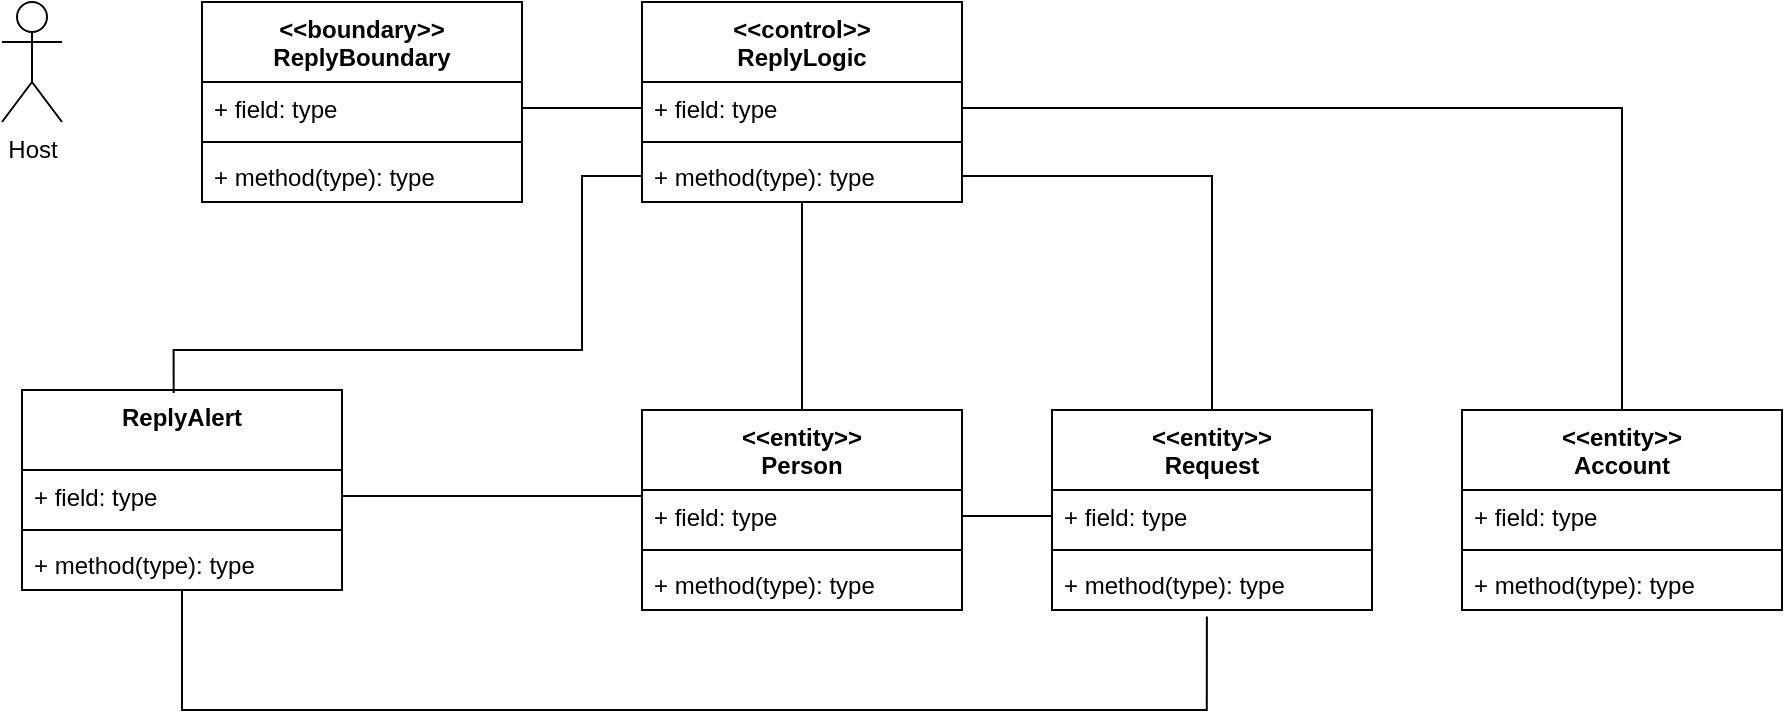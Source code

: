 <mxfile version="13.11.0" type="github">
  <diagram id="I4sv7tIGlpgkFSih3LvB" name="Page-1">
    <mxGraphModel dx="981" dy="554" grid="1" gridSize="10" guides="1" tooltips="1" connect="1" arrows="1" fold="1" page="1" pageScale="1" pageWidth="1169" pageHeight="827" math="0" shadow="0">
      <root>
        <mxCell id="0" />
        <mxCell id="1" parent="0" />
        <mxCell id="y05iokxDmg_Y2kvJ0-WN-1" value="&lt;&lt;entity&gt;&gt;&#xa;Request" style="swimlane;fontStyle=1;align=center;verticalAlign=top;childLayout=stackLayout;horizontal=1;startSize=40;horizontalStack=0;resizeParent=1;resizeParentMax=0;resizeLast=0;collapsible=1;marginBottom=0;" parent="1" vertex="1">
          <mxGeometry x="585" y="280" width="160" height="100" as="geometry" />
        </mxCell>
        <mxCell id="y05iokxDmg_Y2kvJ0-WN-2" value="+ field: type" style="text;strokeColor=none;fillColor=none;align=left;verticalAlign=top;spacingLeft=4;spacingRight=4;overflow=hidden;rotatable=0;points=[[0,0.5],[1,0.5]];portConstraint=eastwest;" parent="y05iokxDmg_Y2kvJ0-WN-1" vertex="1">
          <mxGeometry y="40" width="160" height="26" as="geometry" />
        </mxCell>
        <mxCell id="y05iokxDmg_Y2kvJ0-WN-3" value="" style="line;strokeWidth=1;fillColor=none;align=left;verticalAlign=middle;spacingTop=-1;spacingLeft=3;spacingRight=3;rotatable=0;labelPosition=right;points=[];portConstraint=eastwest;" parent="y05iokxDmg_Y2kvJ0-WN-1" vertex="1">
          <mxGeometry y="66" width="160" height="8" as="geometry" />
        </mxCell>
        <mxCell id="y05iokxDmg_Y2kvJ0-WN-4" value="+ method(type): type" style="text;strokeColor=none;fillColor=none;align=left;verticalAlign=top;spacingLeft=4;spacingRight=4;overflow=hidden;rotatable=0;points=[[0,0.5],[1,0.5]];portConstraint=eastwest;" parent="y05iokxDmg_Y2kvJ0-WN-1" vertex="1">
          <mxGeometry y="74" width="160" height="26" as="geometry" />
        </mxCell>
        <mxCell id="y05iokxDmg_Y2kvJ0-WN-5" value="&lt;&lt;control&gt;&gt;&#xa;ReplyLogic" style="swimlane;fontStyle=1;align=center;verticalAlign=top;childLayout=stackLayout;horizontal=1;startSize=40;horizontalStack=0;resizeParent=1;resizeParentMax=0;resizeLast=0;collapsible=1;marginBottom=0;" parent="1" vertex="1">
          <mxGeometry x="380" y="76" width="160" height="100" as="geometry" />
        </mxCell>
        <mxCell id="y05iokxDmg_Y2kvJ0-WN-6" value="+ field: type" style="text;strokeColor=none;fillColor=none;align=left;verticalAlign=top;spacingLeft=4;spacingRight=4;overflow=hidden;rotatable=0;points=[[0,0.5],[1,0.5]];portConstraint=eastwest;" parent="y05iokxDmg_Y2kvJ0-WN-5" vertex="1">
          <mxGeometry y="40" width="160" height="26" as="geometry" />
        </mxCell>
        <mxCell id="y05iokxDmg_Y2kvJ0-WN-7" value="" style="line;strokeWidth=1;fillColor=none;align=left;verticalAlign=middle;spacingTop=-1;spacingLeft=3;spacingRight=3;rotatable=0;labelPosition=right;points=[];portConstraint=eastwest;" parent="y05iokxDmg_Y2kvJ0-WN-5" vertex="1">
          <mxGeometry y="66" width="160" height="8" as="geometry" />
        </mxCell>
        <mxCell id="y05iokxDmg_Y2kvJ0-WN-8" value="+ method(type): type" style="text;strokeColor=none;fillColor=none;align=left;verticalAlign=top;spacingLeft=4;spacingRight=4;overflow=hidden;rotatable=0;points=[[0,0.5],[1,0.5]];portConstraint=eastwest;" parent="y05iokxDmg_Y2kvJ0-WN-5" vertex="1">
          <mxGeometry y="74" width="160" height="26" as="geometry" />
        </mxCell>
        <mxCell id="y05iokxDmg_Y2kvJ0-WN-9" value="&lt;&lt;boundary&gt;&gt;&#xa;ReplyBoundary" style="swimlane;fontStyle=1;align=center;verticalAlign=top;childLayout=stackLayout;horizontal=1;startSize=40;horizontalStack=0;resizeParent=1;resizeParentMax=0;resizeLast=0;collapsible=1;marginBottom=0;" parent="1" vertex="1">
          <mxGeometry x="160" y="76" width="160" height="100" as="geometry" />
        </mxCell>
        <mxCell id="y05iokxDmg_Y2kvJ0-WN-10" value="+ field: type" style="text;strokeColor=none;fillColor=none;align=left;verticalAlign=top;spacingLeft=4;spacingRight=4;overflow=hidden;rotatable=0;points=[[0,0.5],[1,0.5]];portConstraint=eastwest;" parent="y05iokxDmg_Y2kvJ0-WN-9" vertex="1">
          <mxGeometry y="40" width="160" height="26" as="geometry" />
        </mxCell>
        <mxCell id="y05iokxDmg_Y2kvJ0-WN-11" value="" style="line;strokeWidth=1;fillColor=none;align=left;verticalAlign=middle;spacingTop=-1;spacingLeft=3;spacingRight=3;rotatable=0;labelPosition=right;points=[];portConstraint=eastwest;" parent="y05iokxDmg_Y2kvJ0-WN-9" vertex="1">
          <mxGeometry y="66" width="160" height="8" as="geometry" />
        </mxCell>
        <mxCell id="y05iokxDmg_Y2kvJ0-WN-12" value="+ method(type): type" style="text;strokeColor=none;fillColor=none;align=left;verticalAlign=top;spacingLeft=4;spacingRight=4;overflow=hidden;rotatable=0;points=[[0,0.5],[1,0.5]];portConstraint=eastwest;" parent="y05iokxDmg_Y2kvJ0-WN-9" vertex="1">
          <mxGeometry y="74" width="160" height="26" as="geometry" />
        </mxCell>
        <mxCell id="fzKTcAtBy9YRwakCaVTD-1" value="Host" style="shape=umlActor;verticalLabelPosition=bottom;verticalAlign=top;html=1;outlineConnect=0;" vertex="1" parent="1">
          <mxGeometry x="60" y="76" width="30" height="60" as="geometry" />
        </mxCell>
        <mxCell id="fzKTcAtBy9YRwakCaVTD-21" style="edgeStyle=orthogonalEdgeStyle;rounded=0;orthogonalLoop=1;jettySize=auto;html=1;exitX=0.5;exitY=0;exitDx=0;exitDy=0;endArrow=none;endFill=0;" edge="1" parent="1" source="fzKTcAtBy9YRwakCaVTD-2" target="y05iokxDmg_Y2kvJ0-WN-6">
          <mxGeometry relative="1" as="geometry" />
        </mxCell>
        <mxCell id="fzKTcAtBy9YRwakCaVTD-2" value="&lt;&lt;entity&gt;&gt;&#xa;Account" style="swimlane;fontStyle=1;align=center;verticalAlign=top;childLayout=stackLayout;horizontal=1;startSize=40;horizontalStack=0;resizeParent=1;resizeParentMax=0;resizeLast=0;collapsible=1;marginBottom=0;" vertex="1" parent="1">
          <mxGeometry x="790" y="280" width="160" height="100" as="geometry" />
        </mxCell>
        <mxCell id="fzKTcAtBy9YRwakCaVTD-3" value="+ field: type" style="text;strokeColor=none;fillColor=none;align=left;verticalAlign=top;spacingLeft=4;spacingRight=4;overflow=hidden;rotatable=0;points=[[0,0.5],[1,0.5]];portConstraint=eastwest;" vertex="1" parent="fzKTcAtBy9YRwakCaVTD-2">
          <mxGeometry y="40" width="160" height="26" as="geometry" />
        </mxCell>
        <mxCell id="fzKTcAtBy9YRwakCaVTD-4" value="" style="line;strokeWidth=1;fillColor=none;align=left;verticalAlign=middle;spacingTop=-1;spacingLeft=3;spacingRight=3;rotatable=0;labelPosition=right;points=[];portConstraint=eastwest;" vertex="1" parent="fzKTcAtBy9YRwakCaVTD-2">
          <mxGeometry y="66" width="160" height="8" as="geometry" />
        </mxCell>
        <mxCell id="fzKTcAtBy9YRwakCaVTD-5" value="+ method(type): type" style="text;strokeColor=none;fillColor=none;align=left;verticalAlign=top;spacingLeft=4;spacingRight=4;overflow=hidden;rotatable=0;points=[[0,0.5],[1,0.5]];portConstraint=eastwest;" vertex="1" parent="fzKTcAtBy9YRwakCaVTD-2">
          <mxGeometry y="74" width="160" height="26" as="geometry" />
        </mxCell>
        <mxCell id="fzKTcAtBy9YRwakCaVTD-19" style="edgeStyle=orthogonalEdgeStyle;rounded=0;orthogonalLoop=1;jettySize=auto;html=1;exitX=0.5;exitY=0;exitDx=0;exitDy=0;endArrow=none;endFill=0;" edge="1" parent="1" source="fzKTcAtBy9YRwakCaVTD-6" target="y05iokxDmg_Y2kvJ0-WN-5">
          <mxGeometry relative="1" as="geometry" />
        </mxCell>
        <mxCell id="fzKTcAtBy9YRwakCaVTD-6" value="&lt;&lt;entity&gt;&gt;&#xa;Person" style="swimlane;fontStyle=1;align=center;verticalAlign=top;childLayout=stackLayout;horizontal=1;startSize=40;horizontalStack=0;resizeParent=1;resizeParentMax=0;resizeLast=0;collapsible=1;marginBottom=0;" vertex="1" parent="1">
          <mxGeometry x="380" y="280" width="160" height="100" as="geometry" />
        </mxCell>
        <mxCell id="fzKTcAtBy9YRwakCaVTD-7" value="+ field: type" style="text;strokeColor=none;fillColor=none;align=left;verticalAlign=top;spacingLeft=4;spacingRight=4;overflow=hidden;rotatable=0;points=[[0,0.5],[1,0.5]];portConstraint=eastwest;" vertex="1" parent="fzKTcAtBy9YRwakCaVTD-6">
          <mxGeometry y="40" width="160" height="26" as="geometry" />
        </mxCell>
        <mxCell id="fzKTcAtBy9YRwakCaVTD-8" value="" style="line;strokeWidth=1;fillColor=none;align=left;verticalAlign=middle;spacingTop=-1;spacingLeft=3;spacingRight=3;rotatable=0;labelPosition=right;points=[];portConstraint=eastwest;" vertex="1" parent="fzKTcAtBy9YRwakCaVTD-6">
          <mxGeometry y="66" width="160" height="8" as="geometry" />
        </mxCell>
        <mxCell id="fzKTcAtBy9YRwakCaVTD-9" value="+ method(type): type" style="text;strokeColor=none;fillColor=none;align=left;verticalAlign=top;spacingLeft=4;spacingRight=4;overflow=hidden;rotatable=0;points=[[0,0.5],[1,0.5]];portConstraint=eastwest;" vertex="1" parent="fzKTcAtBy9YRwakCaVTD-6">
          <mxGeometry y="74" width="160" height="26" as="geometry" />
        </mxCell>
        <mxCell id="fzKTcAtBy9YRwakCaVTD-10" style="edgeStyle=orthogonalEdgeStyle;rounded=0;orthogonalLoop=1;jettySize=auto;html=1;exitX=1;exitY=0.5;exitDx=0;exitDy=0;entryX=0;entryY=0.5;entryDx=0;entryDy=0;endArrow=none;endFill=0;" edge="1" parent="1" source="fzKTcAtBy9YRwakCaVTD-7" target="y05iokxDmg_Y2kvJ0-WN-2">
          <mxGeometry relative="1" as="geometry" />
        </mxCell>
        <mxCell id="fzKTcAtBy9YRwakCaVTD-12" value="ReplyAlert" style="swimlane;fontStyle=1;align=center;verticalAlign=top;childLayout=stackLayout;horizontal=1;startSize=40;horizontalStack=0;resizeParent=1;resizeParentMax=0;resizeLast=0;collapsible=1;marginBottom=0;" vertex="1" parent="1">
          <mxGeometry x="70" y="270" width="160" height="100" as="geometry" />
        </mxCell>
        <mxCell id="fzKTcAtBy9YRwakCaVTD-13" value="+ field: type" style="text;strokeColor=none;fillColor=none;align=left;verticalAlign=top;spacingLeft=4;spacingRight=4;overflow=hidden;rotatable=0;points=[[0,0.5],[1,0.5]];portConstraint=eastwest;" vertex="1" parent="fzKTcAtBy9YRwakCaVTD-12">
          <mxGeometry y="40" width="160" height="26" as="geometry" />
        </mxCell>
        <mxCell id="fzKTcAtBy9YRwakCaVTD-14" value="" style="line;strokeWidth=1;fillColor=none;align=left;verticalAlign=middle;spacingTop=-1;spacingLeft=3;spacingRight=3;rotatable=0;labelPosition=right;points=[];portConstraint=eastwest;" vertex="1" parent="fzKTcAtBy9YRwakCaVTD-12">
          <mxGeometry y="66" width="160" height="8" as="geometry" />
        </mxCell>
        <mxCell id="fzKTcAtBy9YRwakCaVTD-15" value="+ method(type): type" style="text;strokeColor=none;fillColor=none;align=left;verticalAlign=top;spacingLeft=4;spacingRight=4;overflow=hidden;rotatable=0;points=[[0,0.5],[1,0.5]];portConstraint=eastwest;" vertex="1" parent="fzKTcAtBy9YRwakCaVTD-12">
          <mxGeometry y="74" width="160" height="26" as="geometry" />
        </mxCell>
        <mxCell id="fzKTcAtBy9YRwakCaVTD-16" style="edgeStyle=orthogonalEdgeStyle;rounded=0;orthogonalLoop=1;jettySize=auto;html=1;exitX=1;exitY=0.5;exitDx=0;exitDy=0;entryX=0;entryY=0.5;entryDx=0;entryDy=0;endArrow=none;endFill=0;" edge="1" parent="1" source="fzKTcAtBy9YRwakCaVTD-13" target="fzKTcAtBy9YRwakCaVTD-7">
          <mxGeometry relative="1" as="geometry">
            <Array as="points">
              <mxPoint x="380" y="323" />
            </Array>
          </mxGeometry>
        </mxCell>
        <mxCell id="fzKTcAtBy9YRwakCaVTD-17" style="edgeStyle=orthogonalEdgeStyle;rounded=0;orthogonalLoop=1;jettySize=auto;html=1;exitX=0;exitY=0.5;exitDx=0;exitDy=0;entryX=0.474;entryY=0.015;entryDx=0;entryDy=0;entryPerimeter=0;endArrow=none;endFill=0;" edge="1" parent="1" source="y05iokxDmg_Y2kvJ0-WN-8" target="fzKTcAtBy9YRwakCaVTD-12">
          <mxGeometry relative="1" as="geometry">
            <Array as="points">
              <mxPoint x="350" y="163" />
              <mxPoint x="350" y="250" />
              <mxPoint x="146" y="250" />
            </Array>
          </mxGeometry>
        </mxCell>
        <mxCell id="fzKTcAtBy9YRwakCaVTD-18" style="edgeStyle=orthogonalEdgeStyle;rounded=0;orthogonalLoop=1;jettySize=auto;html=1;exitX=1;exitY=0.5;exitDx=0;exitDy=0;endArrow=none;endFill=0;" edge="1" parent="1" source="y05iokxDmg_Y2kvJ0-WN-10" target="y05iokxDmg_Y2kvJ0-WN-6">
          <mxGeometry relative="1" as="geometry" />
        </mxCell>
        <mxCell id="fzKTcAtBy9YRwakCaVTD-20" style="edgeStyle=orthogonalEdgeStyle;rounded=0;orthogonalLoop=1;jettySize=auto;html=1;exitX=1;exitY=0.5;exitDx=0;exitDy=0;endArrow=none;endFill=0;" edge="1" parent="1" source="y05iokxDmg_Y2kvJ0-WN-8" target="y05iokxDmg_Y2kvJ0-WN-1">
          <mxGeometry relative="1" as="geometry" />
        </mxCell>
        <mxCell id="fzKTcAtBy9YRwakCaVTD-23" style="edgeStyle=orthogonalEdgeStyle;rounded=0;orthogonalLoop=1;jettySize=auto;html=1;exitX=1;exitY=0.5;exitDx=0;exitDy=0;entryX=0.484;entryY=1.125;entryDx=0;entryDy=0;entryPerimeter=0;endArrow=none;endFill=0;" edge="1" parent="1" source="fzKTcAtBy9YRwakCaVTD-15" target="y05iokxDmg_Y2kvJ0-WN-4">
          <mxGeometry relative="1" as="geometry">
            <Array as="points">
              <mxPoint x="230" y="370" />
              <mxPoint x="150" y="370" />
              <mxPoint x="150" y="430" />
              <mxPoint x="662" y="430" />
            </Array>
          </mxGeometry>
        </mxCell>
      </root>
    </mxGraphModel>
  </diagram>
</mxfile>

